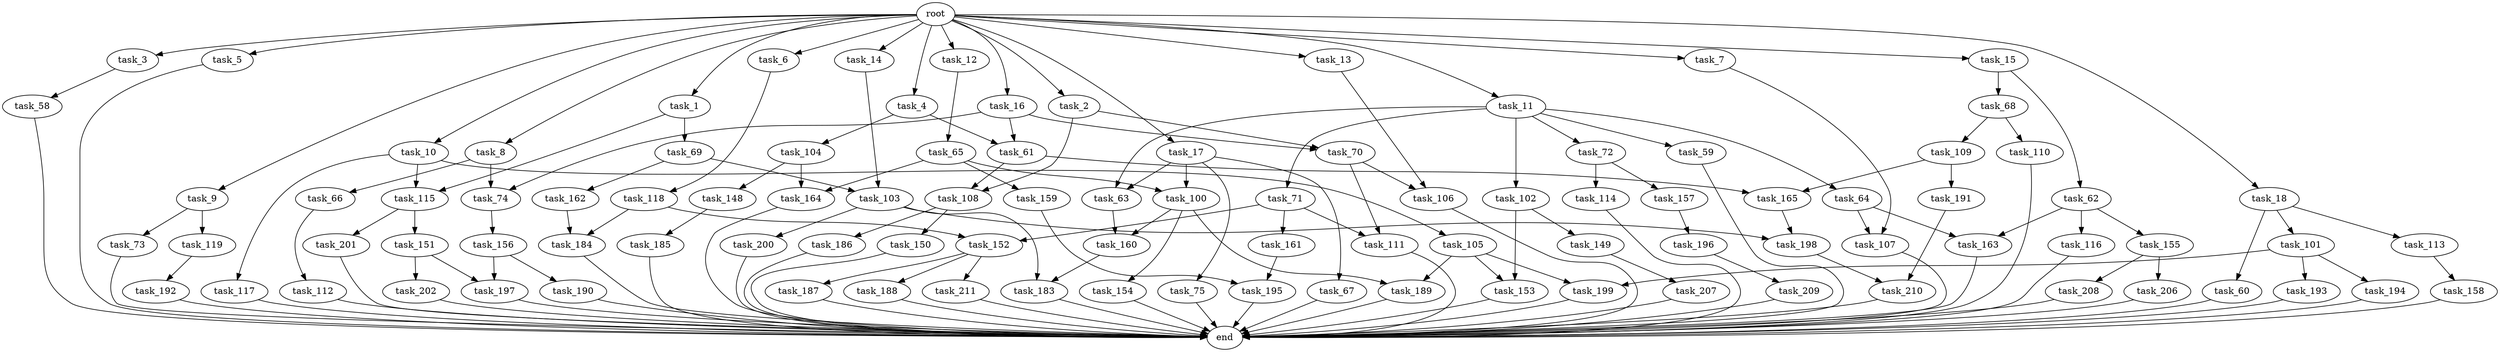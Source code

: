 digraph G {
  root [size="0.000000"];
  task_1 [size="1.024000"];
  task_2 [size="1.024000"];
  task_3 [size="1.024000"];
  task_4 [size="1.024000"];
  task_5 [size="1.024000"];
  task_6 [size="1.024000"];
  task_7 [size="1.024000"];
  task_8 [size="1.024000"];
  task_9 [size="1.024000"];
  task_10 [size="1.024000"];
  task_11 [size="1.024000"];
  task_12 [size="1.024000"];
  task_13 [size="1.024000"];
  task_14 [size="1.024000"];
  task_15 [size="1.024000"];
  task_16 [size="1.024000"];
  task_17 [size="1.024000"];
  task_18 [size="1.024000"];
  task_58 [size="549755813.888000"];
  task_59 [size="695784701.952000"];
  task_60 [size="34359738.368000"];
  task_61 [size="1073741824.000000"];
  task_62 [size="695784701.952000"];
  task_63 [size="1554778161.152000"];
  task_64 [size="695784701.952000"];
  task_65 [size="549755813.888000"];
  task_66 [size="77309411.328000"];
  task_67 [size="858993459.200000"];
  task_68 [size="695784701.952000"];
  task_69 [size="858993459.200000"];
  task_70 [size="292057776.128000"];
  task_71 [size="695784701.952000"];
  task_72 [size="695784701.952000"];
  task_73 [size="309237645.312000"];
  task_74 [size="292057776.128000"];
  task_75 [size="858993459.200000"];
  task_100 [size="1554778161.152000"];
  task_101 [size="34359738.368000"];
  task_102 [size="695784701.952000"];
  task_103 [size="584115552.256000"];
  task_104 [size="858993459.200000"];
  task_105 [size="858993459.200000"];
  task_106 [size="910533066.752000"];
  task_107 [size="1073741824.000000"];
  task_108 [size="386547056.640000"];
  task_109 [size="695784701.952000"];
  task_110 [size="695784701.952000"];
  task_111 [size="352187318.272000"];
  task_112 [size="34359738.368000"];
  task_113 [size="34359738.368000"];
  task_114 [size="695784701.952000"];
  task_115 [size="1717986918.400000"];
  task_116 [size="34359738.368000"];
  task_117 [size="858993459.200000"];
  task_118 [size="858993459.200000"];
  task_119 [size="309237645.312000"];
  task_148 [size="420906795.008000"];
  task_149 [size="858993459.200000"];
  task_150 [size="420906795.008000"];
  task_151 [size="549755813.888000"];
  task_152 [size="214748364.800000"];
  task_153 [size="1168231104.512000"];
  task_154 [size="77309411.328000"];
  task_155 [size="34359738.368000"];
  task_156 [size="34359738.368000"];
  task_157 [size="695784701.952000"];
  task_158 [size="137438953.472000"];
  task_159 [size="695784701.952000"];
  task_160 [size="386547056.640000"];
  task_161 [size="137438953.472000"];
  task_162 [size="34359738.368000"];
  task_163 [size="249108103.168000"];
  task_164 [size="1116691496.960000"];
  task_165 [size="618475290.624000"];
  task_183 [size="773094113.280000"];
  task_184 [size="498216206.336000"];
  task_185 [size="695784701.952000"];
  task_186 [size="420906795.008000"];
  task_187 [size="549755813.888000"];
  task_188 [size="549755813.888000"];
  task_189 [size="386547056.640000"];
  task_190 [size="420906795.008000"];
  task_191 [size="309237645.312000"];
  task_192 [size="34359738.368000"];
  task_193 [size="309237645.312000"];
  task_194 [size="309237645.312000"];
  task_195 [size="764504178.688000"];
  task_196 [size="549755813.888000"];
  task_197 [size="730144440.320000"];
  task_198 [size="292057776.128000"];
  task_199 [size="618475290.624000"];
  task_200 [size="77309411.328000"];
  task_201 [size="549755813.888000"];
  task_202 [size="309237645.312000"];
  task_206 [size="137438953.472000"];
  task_207 [size="137438953.472000"];
  task_208 [size="137438953.472000"];
  task_209 [size="858993459.200000"];
  task_210 [size="1099511627.776000"];
  task_211 [size="549755813.888000"];
  end [size="0.000000"];

  root -> task_1 [size="1.000000"];
  root -> task_2 [size="1.000000"];
  root -> task_3 [size="1.000000"];
  root -> task_4 [size="1.000000"];
  root -> task_5 [size="1.000000"];
  root -> task_6 [size="1.000000"];
  root -> task_7 [size="1.000000"];
  root -> task_8 [size="1.000000"];
  root -> task_9 [size="1.000000"];
  root -> task_10 [size="1.000000"];
  root -> task_11 [size="1.000000"];
  root -> task_12 [size="1.000000"];
  root -> task_13 [size="1.000000"];
  root -> task_14 [size="1.000000"];
  root -> task_15 [size="1.000000"];
  root -> task_16 [size="1.000000"];
  root -> task_17 [size="1.000000"];
  root -> task_18 [size="1.000000"];
  task_1 -> task_69 [size="838860800.000000"];
  task_1 -> task_115 [size="838860800.000000"];
  task_2 -> task_70 [size="75497472.000000"];
  task_2 -> task_108 [size="75497472.000000"];
  task_3 -> task_58 [size="536870912.000000"];
  task_4 -> task_61 [size="838860800.000000"];
  task_4 -> task_104 [size="838860800.000000"];
  task_5 -> end [size="1.000000"];
  task_6 -> task_118 [size="838860800.000000"];
  task_7 -> task_107 [size="838860800.000000"];
  task_8 -> task_66 [size="75497472.000000"];
  task_8 -> task_74 [size="75497472.000000"];
  task_9 -> task_73 [size="301989888.000000"];
  task_9 -> task_119 [size="301989888.000000"];
  task_10 -> task_105 [size="838860800.000000"];
  task_10 -> task_115 [size="838860800.000000"];
  task_10 -> task_117 [size="838860800.000000"];
  task_11 -> task_59 [size="679477248.000000"];
  task_11 -> task_63 [size="679477248.000000"];
  task_11 -> task_64 [size="679477248.000000"];
  task_11 -> task_71 [size="679477248.000000"];
  task_11 -> task_72 [size="679477248.000000"];
  task_11 -> task_102 [size="679477248.000000"];
  task_12 -> task_65 [size="536870912.000000"];
  task_13 -> task_106 [size="679477248.000000"];
  task_14 -> task_103 [size="536870912.000000"];
  task_15 -> task_62 [size="679477248.000000"];
  task_15 -> task_68 [size="679477248.000000"];
  task_16 -> task_61 [size="209715200.000000"];
  task_16 -> task_70 [size="209715200.000000"];
  task_16 -> task_74 [size="209715200.000000"];
  task_17 -> task_63 [size="838860800.000000"];
  task_17 -> task_67 [size="838860800.000000"];
  task_17 -> task_75 [size="838860800.000000"];
  task_17 -> task_100 [size="838860800.000000"];
  task_18 -> task_60 [size="33554432.000000"];
  task_18 -> task_101 [size="33554432.000000"];
  task_18 -> task_113 [size="33554432.000000"];
  task_58 -> end [size="1.000000"];
  task_59 -> end [size="1.000000"];
  task_60 -> end [size="1.000000"];
  task_61 -> task_108 [size="301989888.000000"];
  task_61 -> task_165 [size="301989888.000000"];
  task_62 -> task_116 [size="33554432.000000"];
  task_62 -> task_155 [size="33554432.000000"];
  task_62 -> task_163 [size="33554432.000000"];
  task_63 -> task_160 [size="301989888.000000"];
  task_64 -> task_107 [size="209715200.000000"];
  task_64 -> task_163 [size="209715200.000000"];
  task_65 -> task_100 [size="679477248.000000"];
  task_65 -> task_159 [size="679477248.000000"];
  task_65 -> task_164 [size="679477248.000000"];
  task_66 -> task_112 [size="33554432.000000"];
  task_67 -> end [size="1.000000"];
  task_68 -> task_109 [size="679477248.000000"];
  task_68 -> task_110 [size="679477248.000000"];
  task_69 -> task_103 [size="33554432.000000"];
  task_69 -> task_162 [size="33554432.000000"];
  task_70 -> task_106 [size="209715200.000000"];
  task_70 -> task_111 [size="209715200.000000"];
  task_71 -> task_111 [size="134217728.000000"];
  task_71 -> task_152 [size="134217728.000000"];
  task_71 -> task_161 [size="134217728.000000"];
  task_72 -> task_114 [size="679477248.000000"];
  task_72 -> task_157 [size="679477248.000000"];
  task_73 -> end [size="1.000000"];
  task_74 -> task_156 [size="33554432.000000"];
  task_75 -> end [size="1.000000"];
  task_100 -> task_154 [size="75497472.000000"];
  task_100 -> task_160 [size="75497472.000000"];
  task_100 -> task_189 [size="75497472.000000"];
  task_101 -> task_193 [size="301989888.000000"];
  task_101 -> task_194 [size="301989888.000000"];
  task_101 -> task_199 [size="301989888.000000"];
  task_102 -> task_149 [size="838860800.000000"];
  task_102 -> task_153 [size="838860800.000000"];
  task_103 -> task_183 [size="75497472.000000"];
  task_103 -> task_198 [size="75497472.000000"];
  task_103 -> task_200 [size="75497472.000000"];
  task_104 -> task_148 [size="411041792.000000"];
  task_104 -> task_164 [size="411041792.000000"];
  task_105 -> task_153 [size="301989888.000000"];
  task_105 -> task_189 [size="301989888.000000"];
  task_105 -> task_199 [size="301989888.000000"];
  task_106 -> end [size="1.000000"];
  task_107 -> end [size="1.000000"];
  task_108 -> task_150 [size="411041792.000000"];
  task_108 -> task_186 [size="411041792.000000"];
  task_109 -> task_165 [size="301989888.000000"];
  task_109 -> task_191 [size="301989888.000000"];
  task_110 -> end [size="1.000000"];
  task_111 -> end [size="1.000000"];
  task_112 -> end [size="1.000000"];
  task_113 -> task_158 [size="134217728.000000"];
  task_114 -> end [size="1.000000"];
  task_115 -> task_151 [size="536870912.000000"];
  task_115 -> task_201 [size="536870912.000000"];
  task_116 -> end [size="1.000000"];
  task_117 -> end [size="1.000000"];
  task_118 -> task_152 [size="75497472.000000"];
  task_118 -> task_184 [size="75497472.000000"];
  task_119 -> task_192 [size="33554432.000000"];
  task_148 -> task_185 [size="679477248.000000"];
  task_149 -> task_207 [size="134217728.000000"];
  task_150 -> end [size="1.000000"];
  task_151 -> task_197 [size="301989888.000000"];
  task_151 -> task_202 [size="301989888.000000"];
  task_152 -> task_187 [size="536870912.000000"];
  task_152 -> task_188 [size="536870912.000000"];
  task_152 -> task_211 [size="536870912.000000"];
  task_153 -> end [size="1.000000"];
  task_154 -> end [size="1.000000"];
  task_155 -> task_206 [size="134217728.000000"];
  task_155 -> task_208 [size="134217728.000000"];
  task_156 -> task_190 [size="411041792.000000"];
  task_156 -> task_197 [size="411041792.000000"];
  task_157 -> task_196 [size="536870912.000000"];
  task_158 -> end [size="1.000000"];
  task_159 -> task_195 [size="536870912.000000"];
  task_160 -> task_183 [size="679477248.000000"];
  task_161 -> task_195 [size="209715200.000000"];
  task_162 -> task_184 [size="411041792.000000"];
  task_163 -> end [size="1.000000"];
  task_164 -> end [size="1.000000"];
  task_165 -> task_198 [size="209715200.000000"];
  task_183 -> end [size="1.000000"];
  task_184 -> end [size="1.000000"];
  task_185 -> end [size="1.000000"];
  task_186 -> end [size="1.000000"];
  task_187 -> end [size="1.000000"];
  task_188 -> end [size="1.000000"];
  task_189 -> end [size="1.000000"];
  task_190 -> end [size="1.000000"];
  task_191 -> task_210 [size="536870912.000000"];
  task_192 -> end [size="1.000000"];
  task_193 -> end [size="1.000000"];
  task_194 -> end [size="1.000000"];
  task_195 -> end [size="1.000000"];
  task_196 -> task_209 [size="838860800.000000"];
  task_197 -> end [size="1.000000"];
  task_198 -> task_210 [size="536870912.000000"];
  task_199 -> end [size="1.000000"];
  task_200 -> end [size="1.000000"];
  task_201 -> end [size="1.000000"];
  task_202 -> end [size="1.000000"];
  task_206 -> end [size="1.000000"];
  task_207 -> end [size="1.000000"];
  task_208 -> end [size="1.000000"];
  task_209 -> end [size="1.000000"];
  task_210 -> end [size="1.000000"];
  task_211 -> end [size="1.000000"];
}
